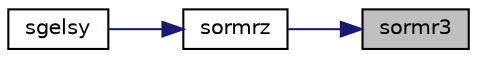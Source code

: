 digraph "sormr3"
{
 // LATEX_PDF_SIZE
  edge [fontname="Helvetica",fontsize="10",labelfontname="Helvetica",labelfontsize="10"];
  node [fontname="Helvetica",fontsize="10",shape=record];
  rankdir="RL";
  Node1 [label="sormr3",height=0.2,width=0.4,color="black", fillcolor="grey75", style="filled", fontcolor="black",tooltip="SORMR3 multiplies a general matrix by the orthogonal matrix from a RZ factorization determined by stz..."];
  Node1 -> Node2 [dir="back",color="midnightblue",fontsize="10",style="solid",fontname="Helvetica"];
  Node2 [label="sormrz",height=0.2,width=0.4,color="black", fillcolor="white", style="filled",URL="$sormrz_8f.html#aadd39e72b2e6c0522b6d25df88541ec9",tooltip="SORMRZ"];
  Node2 -> Node3 [dir="back",color="midnightblue",fontsize="10",style="solid",fontname="Helvetica"];
  Node3 [label="sgelsy",height=0.2,width=0.4,color="black", fillcolor="white", style="filled",URL="$sgelsy_8f.html#aebb028f1d50049bcf4780ffc8cb4f750",tooltip="SGELSY solves overdetermined or underdetermined systems for GE matrices"];
}
